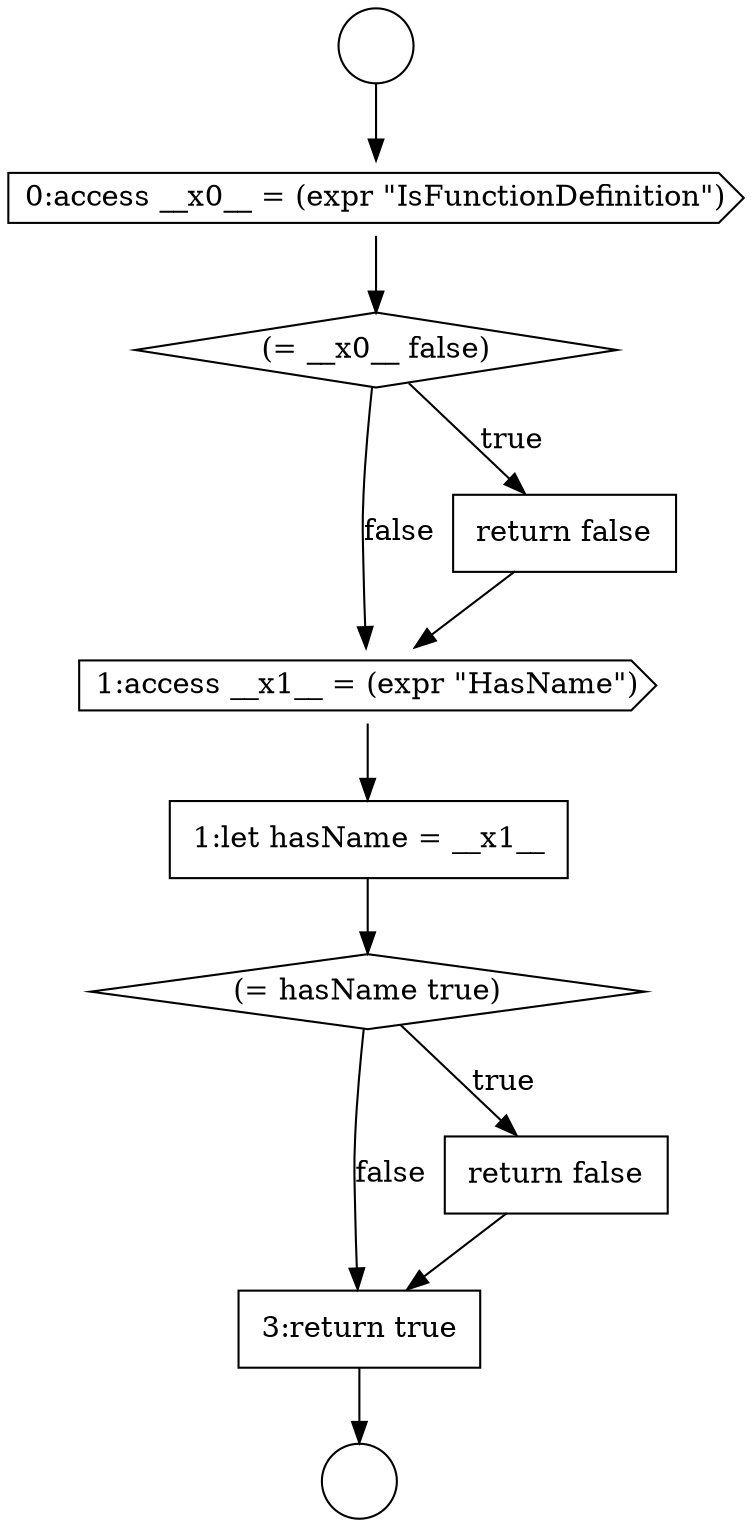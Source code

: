 digraph {
  node8101 [shape=diamond, label=<<font color="black">(= __x0__ false)</font>> color="black" fillcolor="white" style=filled]
  node8104 [shape=none, margin=0, label=<<font color="black">
    <table border="0" cellborder="1" cellspacing="0" cellpadding="10">
      <tr><td align="left">1:let hasName = __x1__</td></tr>
    </table>
  </font>> color="black" fillcolor="white" style=filled]
  node8107 [shape=none, margin=0, label=<<font color="black">
    <table border="0" cellborder="1" cellspacing="0" cellpadding="10">
      <tr><td align="left">3:return true</td></tr>
    </table>
  </font>> color="black" fillcolor="white" style=filled]
  node8103 [shape=cds, label=<<font color="black">1:access __x1__ = (expr &quot;HasName&quot;)</font>> color="black" fillcolor="white" style=filled]
  node8098 [shape=circle label=" " color="black" fillcolor="white" style=filled]
  node8102 [shape=none, margin=0, label=<<font color="black">
    <table border="0" cellborder="1" cellspacing="0" cellpadding="10">
      <tr><td align="left">return false</td></tr>
    </table>
  </font>> color="black" fillcolor="white" style=filled]
  node8105 [shape=diamond, label=<<font color="black">(= hasName true)</font>> color="black" fillcolor="white" style=filled]
  node8100 [shape=cds, label=<<font color="black">0:access __x0__ = (expr &quot;IsFunctionDefinition&quot;)</font>> color="black" fillcolor="white" style=filled]
  node8099 [shape=circle label=" " color="black" fillcolor="white" style=filled]
  node8106 [shape=none, margin=0, label=<<font color="black">
    <table border="0" cellborder="1" cellspacing="0" cellpadding="10">
      <tr><td align="left">return false</td></tr>
    </table>
  </font>> color="black" fillcolor="white" style=filled]
  node8105 -> node8106 [label=<<font color="black">true</font>> color="black"]
  node8105 -> node8107 [label=<<font color="black">false</font>> color="black"]
  node8100 -> node8101 [ color="black"]
  node8098 -> node8100 [ color="black"]
  node8106 -> node8107 [ color="black"]
  node8103 -> node8104 [ color="black"]
  node8102 -> node8103 [ color="black"]
  node8104 -> node8105 [ color="black"]
  node8107 -> node8099 [ color="black"]
  node8101 -> node8102 [label=<<font color="black">true</font>> color="black"]
  node8101 -> node8103 [label=<<font color="black">false</font>> color="black"]
}
